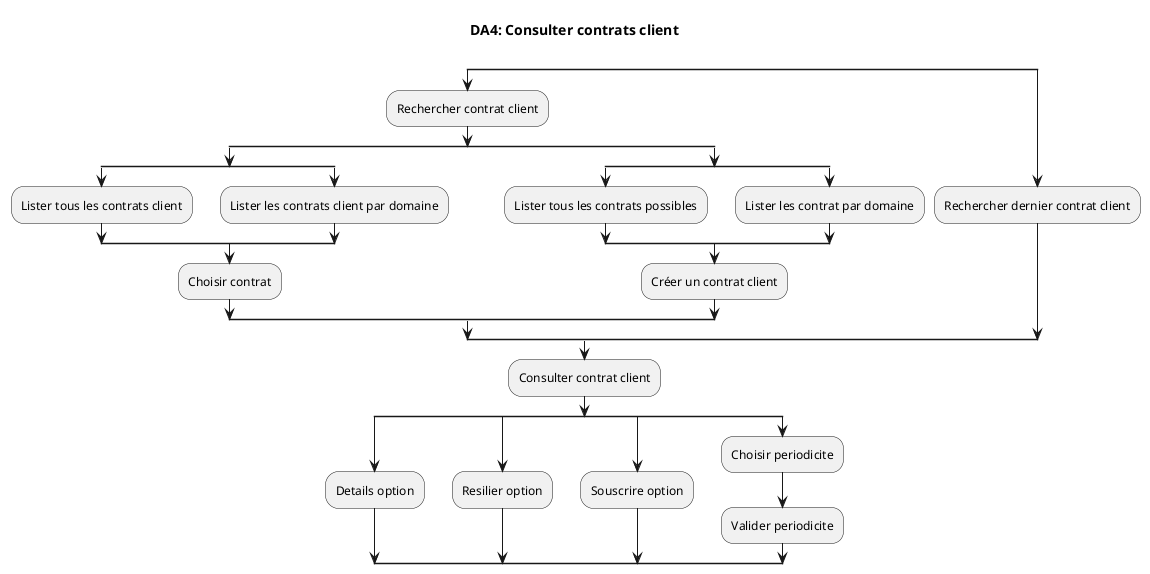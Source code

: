 @startuml
title DA4: Consulter contrats client\n
split
:Rechercher contrat client;

split
	split
		:Lister tous les contrats client;
	split again
		:Lister les contrats client par domaine;
	end split
	:Choisir contrat;
split again
	split
	:Lister tous les contrats possibles;
	split again 
	:Lister les contrat par domaine;
	end split
	:Créer un contrat client;
end split
split again 
:Rechercher dernier contrat client;
end split
:Consulter contrat client;
	split
		:Details option;
	split again
		:Resilier option;
	split again
		:Souscrire option;
	split again
		:Choisir periodicite;
		:Valider periodicite;
	end split
@enduml